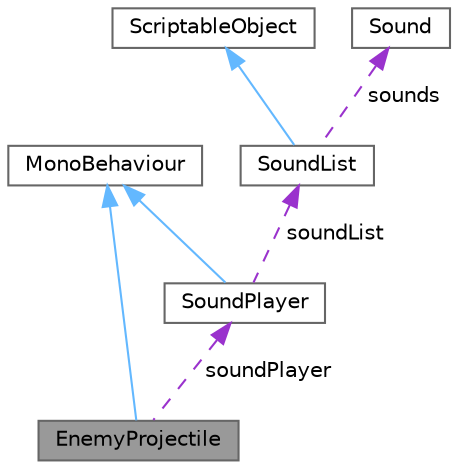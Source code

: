 digraph "EnemyProjectile"
{
 // LATEX_PDF_SIZE
  bgcolor="transparent";
  edge [fontname=Helvetica,fontsize=10,labelfontname=Helvetica,labelfontsize=10];
  node [fontname=Helvetica,fontsize=10,shape=box,height=0.2,width=0.4];
  Node1 [label="EnemyProjectile",height=0.2,width=0.4,color="gray40", fillcolor="grey60", style="filled", fontcolor="black",tooltip="Generic class of a projectile created by an enemy."];
  Node2 -> Node1 [dir="back",color="steelblue1",style="solid"];
  Node2 [label="MonoBehaviour",height=0.2,width=0.4,color="gray40", fillcolor="white", style="filled",tooltip=" "];
  Node3 -> Node1 [dir="back",color="darkorchid3",style="dashed",label=" soundPlayer" ];
  Node3 [label="SoundPlayer",height=0.2,width=0.4,color="gray40", fillcolor="white", style="filled",URL="$class_sound_player.html",tooltip=" "];
  Node2 -> Node3 [dir="back",color="steelblue1",style="solid"];
  Node4 -> Node3 [dir="back",color="darkorchid3",style="dashed",label=" soundList" ];
  Node4 [label="SoundList",height=0.2,width=0.4,color="gray40", fillcolor="white", style="filled",URL="$class_sound_list.html",tooltip=" "];
  Node5 -> Node4 [dir="back",color="steelblue1",style="solid"];
  Node5 [label="ScriptableObject",height=0.2,width=0.4,color="gray40", fillcolor="white", style="filled",tooltip=" "];
  Node6 -> Node4 [dir="back",color="darkorchid3",style="dashed",label=" sounds" ];
  Node6 [label="Sound",height=0.2,width=0.4,color="gray40", fillcolor="white", style="filled",URL="$class_sound.html",tooltip=" "];
}
